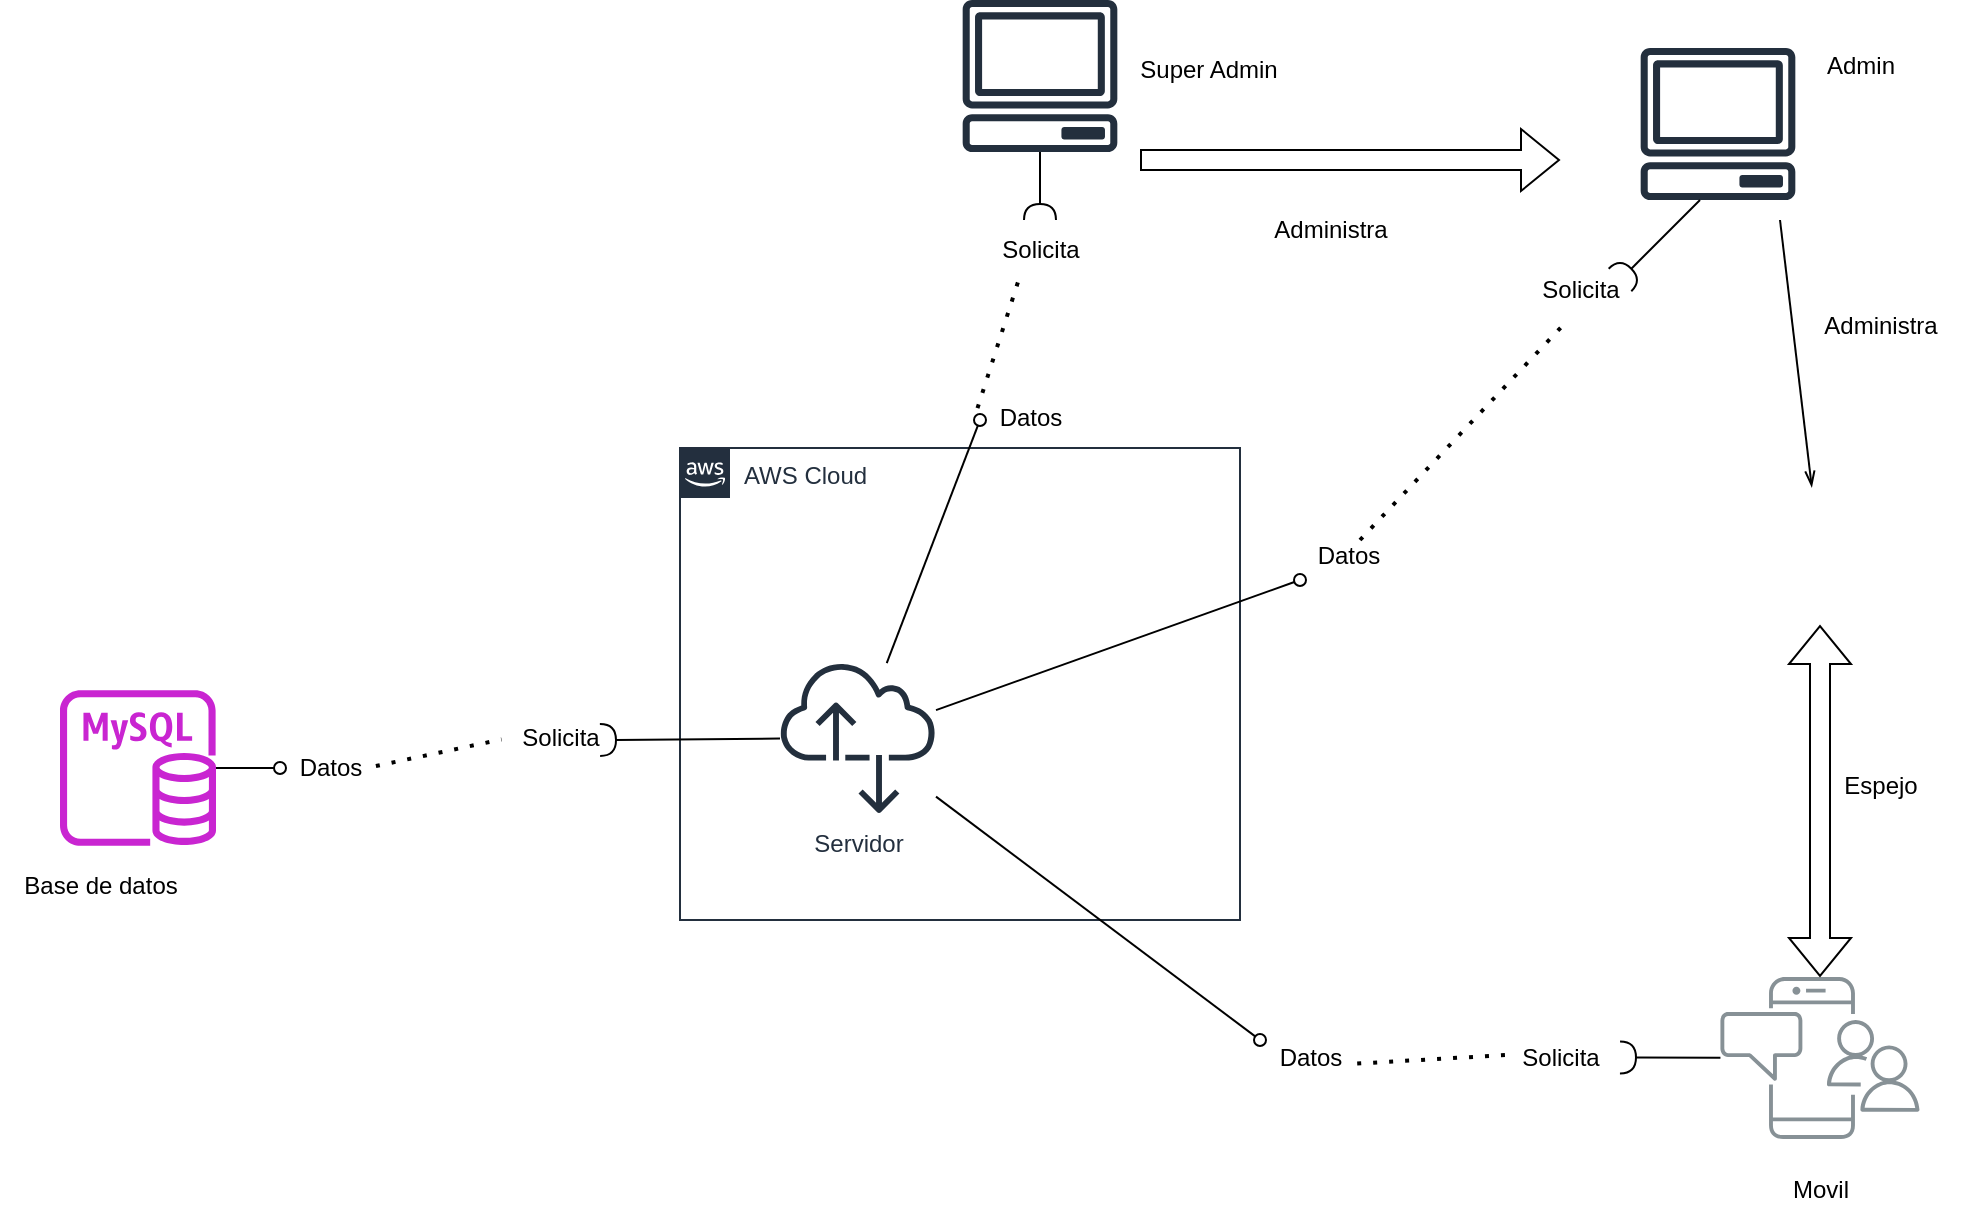 <mxfile version="26.0.11">
  <diagram id="Ht1M8jgEwFfnCIfOTk4-" name="Page-1">
    <mxGraphModel dx="1261" dy="704" grid="1" gridSize="10" guides="1" tooltips="1" connect="1" arrows="1" fold="1" page="1" pageScale="1" pageWidth="1169" pageHeight="827" math="0" shadow="0">
      <root>
        <mxCell id="0" />
        <mxCell id="1" parent="0" />
        <mxCell id="jbxkQKzQXlko77iiuVMP-1" value="" style="sketch=0;outlineConnect=0;fontColor=#232F3E;gradientColor=none;fillColor=#C925D1;strokeColor=none;dashed=0;verticalLabelPosition=bottom;verticalAlign=top;align=center;html=1;fontSize=12;fontStyle=0;aspect=fixed;pointerEvents=1;shape=mxgraph.aws4.rds_mysql_instance;" vertex="1" parent="1">
          <mxGeometry x="40" y="375" width="78" height="78" as="geometry" />
        </mxCell>
        <mxCell id="jbxkQKzQXlko77iiuVMP-6" value="AWS Cloud" style="points=[[0,0],[0.25,0],[0.5,0],[0.75,0],[1,0],[1,0.25],[1,0.5],[1,0.75],[1,1],[0.75,1],[0.5,1],[0.25,1],[0,1],[0,0.75],[0,0.5],[0,0.25]];outlineConnect=0;gradientColor=none;html=1;whiteSpace=wrap;fontSize=12;fontStyle=0;container=1;pointerEvents=0;collapsible=0;recursiveResize=0;shape=mxgraph.aws4.group;grIcon=mxgraph.aws4.group_aws_cloud_alt;strokeColor=#232F3E;fillColor=none;verticalAlign=top;align=left;spacingLeft=30;fontColor=#232F3E;dashed=0;" vertex="1" parent="1">
          <mxGeometry x="350" y="254" width="280" height="236" as="geometry" />
        </mxCell>
        <mxCell id="jbxkQKzQXlko77iiuVMP-16" value="" style="endArrow=none;html=1;rounded=0;startArrow=oval;startFill=0;" edge="1" parent="jbxkQKzQXlko77iiuVMP-6" target="jbxkQKzQXlko77iiuVMP-5">
          <mxGeometry width="50" height="50" relative="1" as="geometry">
            <mxPoint x="290" y="296" as="sourcePoint" />
            <mxPoint x="180" y="380" as="targetPoint" />
          </mxGeometry>
        </mxCell>
        <mxCell id="jbxkQKzQXlko77iiuVMP-5" value="Servidor" style="sketch=0;outlineConnect=0;fontColor=#232F3E;gradientColor=none;fillColor=#232F3D;strokeColor=none;dashed=0;verticalLabelPosition=bottom;verticalAlign=top;align=center;html=1;fontSize=12;fontStyle=0;aspect=fixed;pointerEvents=1;shape=mxgraph.aws4.internet_alt2;" vertex="1" parent="jbxkQKzQXlko77iiuVMP-6">
          <mxGeometry x="50" y="106" width="78" height="78" as="geometry" />
        </mxCell>
        <mxCell id="jbxkQKzQXlko77iiuVMP-25" value="" style="endArrow=none;html=1;rounded=0;startArrow=oval;startFill=0;" edge="1" parent="jbxkQKzQXlko77iiuVMP-6" target="jbxkQKzQXlko77iiuVMP-5">
          <mxGeometry width="50" height="50" relative="1" as="geometry">
            <mxPoint x="150" y="-14" as="sourcePoint" />
            <mxPoint x="140" y="-14" as="targetPoint" />
          </mxGeometry>
        </mxCell>
        <mxCell id="jbxkQKzQXlko77iiuVMP-7" value="" style="sketch=0;outlineConnect=0;fontColor=#232F3E;gradientColor=none;fillColor=#232F3D;strokeColor=none;dashed=0;verticalLabelPosition=bottom;verticalAlign=top;align=center;html=1;fontSize=12;fontStyle=0;aspect=fixed;pointerEvents=1;shape=mxgraph.aws4.client;" vertex="1" parent="1">
          <mxGeometry x="491" y="30" width="78" height="76" as="geometry" />
        </mxCell>
        <mxCell id="jbxkQKzQXlko77iiuVMP-8" value="" style="sketch=0;outlineConnect=0;gradientColor=none;fontColor=#545B64;strokeColor=none;fillColor=#879196;dashed=0;verticalLabelPosition=bottom;verticalAlign=top;align=center;html=1;fontSize=12;fontStyle=0;aspect=fixed;shape=mxgraph.aws4.illustration_notification;pointerEvents=1" vertex="1" parent="1">
          <mxGeometry x="870" y="518.5" width="100" height="81" as="geometry" />
        </mxCell>
        <mxCell id="jbxkQKzQXlko77iiuVMP-10" value="" style="endArrow=none;html=1;rounded=0;startArrow=halfCircle;startFill=0;" edge="1" parent="1" target="jbxkQKzQXlko77iiuVMP-5">
          <mxGeometry width="50" height="50" relative="1" as="geometry">
            <mxPoint x="310" y="400" as="sourcePoint" />
            <mxPoint x="240" y="370" as="targetPoint" />
          </mxGeometry>
        </mxCell>
        <mxCell id="jbxkQKzQXlko77iiuVMP-11" value="Solicita" style="text;html=1;align=center;verticalAlign=middle;resizable=0;points=[];autosize=1;strokeColor=none;fillColor=none;" vertex="1" parent="1">
          <mxGeometry x="260" y="384" width="60" height="30" as="geometry" />
        </mxCell>
        <mxCell id="jbxkQKzQXlko77iiuVMP-12" value="" style="endArrow=none;html=1;rounded=0;startArrow=oval;startFill=0;" edge="1" parent="1" target="jbxkQKzQXlko77iiuVMP-1">
          <mxGeometry width="50" height="50" relative="1" as="geometry">
            <mxPoint x="150" y="414" as="sourcePoint" />
            <mxPoint x="270" y="430" as="targetPoint" />
          </mxGeometry>
        </mxCell>
        <mxCell id="jbxkQKzQXlko77iiuVMP-13" value="Datos" style="text;html=1;align=center;verticalAlign=middle;resizable=0;points=[];autosize=1;strokeColor=none;fillColor=none;" vertex="1" parent="1">
          <mxGeometry x="150" y="399" width="50" height="30" as="geometry" />
        </mxCell>
        <mxCell id="jbxkQKzQXlko77iiuVMP-15" value="" style="endArrow=none;dashed=1;html=1;dashPattern=1 3;strokeWidth=2;rounded=0;exitX=0.959;exitY=0.467;exitDx=0;exitDy=0;exitPerimeter=0;entryX=0.013;entryY=0.524;entryDx=0;entryDy=0;entryPerimeter=0;" edge="1" parent="1" source="jbxkQKzQXlko77iiuVMP-13" target="jbxkQKzQXlko77iiuVMP-11">
          <mxGeometry width="50" height="50" relative="1" as="geometry">
            <mxPoint x="260" y="460" as="sourcePoint" />
            <mxPoint x="310" y="410" as="targetPoint" />
          </mxGeometry>
        </mxCell>
        <mxCell id="jbxkQKzQXlko77iiuVMP-17" value="Datos" style="text;html=1;align=center;verticalAlign=middle;resizable=0;points=[];autosize=1;strokeColor=none;fillColor=none;" vertex="1" parent="1">
          <mxGeometry x="640" y="544" width="50" height="30" as="geometry" />
        </mxCell>
        <mxCell id="jbxkQKzQXlko77iiuVMP-18" value="" style="endArrow=none;html=1;rounded=0;startArrow=halfCircle;startFill=0;" edge="1" parent="1" target="jbxkQKzQXlko77iiuVMP-8">
          <mxGeometry width="50" height="50" relative="1" as="geometry">
            <mxPoint x="820" y="558.71" as="sourcePoint" />
            <mxPoint x="830.215" y="558.795" as="targetPoint" />
          </mxGeometry>
        </mxCell>
        <mxCell id="jbxkQKzQXlko77iiuVMP-20" value="" style="endArrow=none;html=1;rounded=0;startArrow=halfCircle;startFill=0;" edge="1" parent="1">
          <mxGeometry width="50" height="50" relative="1" as="geometry">
            <mxPoint x="530" y="140" as="sourcePoint" />
            <mxPoint x="530" y="106" as="targetPoint" />
          </mxGeometry>
        </mxCell>
        <mxCell id="jbxkQKzQXlko77iiuVMP-21" value="Solicita" style="text;html=1;align=center;verticalAlign=middle;resizable=0;points=[];autosize=1;strokeColor=none;fillColor=none;" vertex="1" parent="1">
          <mxGeometry x="760" y="544" width="60" height="30" as="geometry" />
        </mxCell>
        <mxCell id="jbxkQKzQXlko77iiuVMP-22" value="" style="endArrow=none;dashed=1;html=1;dashPattern=1 3;strokeWidth=2;rounded=0;entryX=0.05;entryY=0.45;entryDx=0;entryDy=0;entryPerimeter=0;exitX=0.972;exitY=0.593;exitDx=0;exitDy=0;exitPerimeter=0;" edge="1" parent="1" source="jbxkQKzQXlko77iiuVMP-17" target="jbxkQKzQXlko77iiuVMP-21">
          <mxGeometry width="50" height="50" relative="1" as="geometry">
            <mxPoint x="610" y="430" as="sourcePoint" />
            <mxPoint x="660" y="380" as="targetPoint" />
          </mxGeometry>
        </mxCell>
        <mxCell id="jbxkQKzQXlko77iiuVMP-23" value="" style="shape=flexArrow;endArrow=classic;startArrow=classic;html=1;rounded=0;" edge="1" parent="1" source="jbxkQKzQXlko77iiuVMP-8">
          <mxGeometry width="100" height="100" relative="1" as="geometry">
            <mxPoint x="860" y="510" as="sourcePoint" />
            <mxPoint x="920" y="342.5" as="targetPoint" />
          </mxGeometry>
        </mxCell>
        <mxCell id="jbxkQKzQXlko77iiuVMP-24" value="Espejo" style="text;html=1;align=center;verticalAlign=middle;resizable=0;points=[];autosize=1;strokeColor=none;fillColor=none;" vertex="1" parent="1">
          <mxGeometry x="920" y="408" width="60" height="30" as="geometry" />
        </mxCell>
        <mxCell id="jbxkQKzQXlko77iiuVMP-27" value="Datos" style="text;html=1;align=center;verticalAlign=middle;resizable=0;points=[];autosize=1;strokeColor=none;fillColor=none;" vertex="1" parent="1">
          <mxGeometry x="500" y="224" width="50" height="30" as="geometry" />
        </mxCell>
        <mxCell id="jbxkQKzQXlko77iiuVMP-28" value="Solicita" style="text;html=1;align=center;verticalAlign=middle;resizable=0;points=[];autosize=1;strokeColor=none;fillColor=none;" vertex="1" parent="1">
          <mxGeometry x="500" y="140" width="60" height="30" as="geometry" />
        </mxCell>
        <mxCell id="jbxkQKzQXlko77iiuVMP-29" value="" style="endArrow=none;dashed=1;html=1;dashPattern=1 3;strokeWidth=2;rounded=0;entryX=0.327;entryY=0.969;entryDx=0;entryDy=0;entryPerimeter=0;exitX=-0.025;exitY=0.336;exitDx=0;exitDy=0;exitPerimeter=0;" edge="1" parent="1" source="jbxkQKzQXlko77iiuVMP-27" target="jbxkQKzQXlko77iiuVMP-28">
          <mxGeometry width="50" height="50" relative="1" as="geometry">
            <mxPoint x="390" y="260" as="sourcePoint" />
            <mxPoint x="440" y="210" as="targetPoint" />
          </mxGeometry>
        </mxCell>
        <mxCell id="jbxkQKzQXlko77iiuVMP-35" value="" style="shape=flexArrow;endArrow=classic;html=1;rounded=0;" edge="1" parent="1">
          <mxGeometry width="50" height="50" relative="1" as="geometry">
            <mxPoint x="580" y="110" as="sourcePoint" />
            <mxPoint x="790" y="110" as="targetPoint" />
          </mxGeometry>
        </mxCell>
        <mxCell id="jbxkQKzQXlko77iiuVMP-36" value="Administra" style="text;html=1;align=center;verticalAlign=middle;resizable=0;points=[];autosize=1;strokeColor=none;fillColor=none;" vertex="1" parent="1">
          <mxGeometry x="635" y="130" width="80" height="30" as="geometry" />
        </mxCell>
        <mxCell id="jbxkQKzQXlko77iiuVMP-38" value="Base de datos" style="text;html=1;align=center;verticalAlign=middle;resizable=0;points=[];autosize=1;strokeColor=none;fillColor=none;" vertex="1" parent="1">
          <mxGeometry x="10" y="458" width="100" height="30" as="geometry" />
        </mxCell>
        <mxCell id="jbxkQKzQXlko77iiuVMP-39" value="Movil" style="text;html=1;align=center;verticalAlign=middle;resizable=0;points=[];autosize=1;strokeColor=none;fillColor=none;" vertex="1" parent="1">
          <mxGeometry x="895" y="610" width="50" height="30" as="geometry" />
        </mxCell>
        <mxCell id="jbxkQKzQXlko77iiuVMP-41" value="Super Admin" style="text;html=1;align=center;verticalAlign=middle;resizable=0;points=[];autosize=1;strokeColor=none;fillColor=none;" vertex="1" parent="1">
          <mxGeometry x="569" y="50" width="90" height="30" as="geometry" />
        </mxCell>
        <mxCell id="jbxkQKzQXlko77iiuVMP-42" value="" style="sketch=0;outlineConnect=0;fontColor=#232F3E;gradientColor=none;fillColor=#232F3D;strokeColor=none;dashed=0;verticalLabelPosition=bottom;verticalAlign=top;align=center;html=1;fontSize=12;fontStyle=0;aspect=fixed;pointerEvents=1;shape=mxgraph.aws4.client;" vertex="1" parent="1">
          <mxGeometry x="830" y="54" width="78" height="76" as="geometry" />
        </mxCell>
        <mxCell id="jbxkQKzQXlko77iiuVMP-43" value="" style="endArrow=none;html=1;rounded=0;startArrow=oval;startFill=0;" edge="1" parent="1" target="jbxkQKzQXlko77iiuVMP-5">
          <mxGeometry width="50" height="50" relative="1" as="geometry">
            <mxPoint x="660" y="320" as="sourcePoint" />
            <mxPoint x="710" y="270" as="targetPoint" />
          </mxGeometry>
        </mxCell>
        <mxCell id="jbxkQKzQXlko77iiuVMP-44" value="Datos" style="text;html=1;align=center;verticalAlign=middle;resizable=0;points=[];autosize=1;strokeColor=none;fillColor=none;" vertex="1" parent="1">
          <mxGeometry x="659" y="293" width="50" height="30" as="geometry" />
        </mxCell>
        <mxCell id="jbxkQKzQXlko77iiuVMP-45" value="" style="endArrow=none;html=1;rounded=0;startArrow=halfCircle;startFill=0;" edge="1" parent="1">
          <mxGeometry width="50" height="50" relative="1" as="geometry">
            <mxPoint x="820" y="170" as="sourcePoint" />
            <mxPoint x="860" y="130" as="targetPoint" />
          </mxGeometry>
        </mxCell>
        <mxCell id="jbxkQKzQXlko77iiuVMP-46" value="Solicita" style="text;html=1;align=center;verticalAlign=middle;resizable=0;points=[];autosize=1;strokeColor=none;fillColor=none;" vertex="1" parent="1">
          <mxGeometry x="770" y="160" width="60" height="30" as="geometry" />
        </mxCell>
        <mxCell id="jbxkQKzQXlko77iiuVMP-47" value="" style="endArrow=none;dashed=1;html=1;dashPattern=1 3;strokeWidth=2;rounded=0;entryX=0.386;entryY=1.029;entryDx=0;entryDy=0;entryPerimeter=0;" edge="1" parent="1" target="jbxkQKzQXlko77iiuVMP-46">
          <mxGeometry width="50" height="50" relative="1" as="geometry">
            <mxPoint x="690" y="300" as="sourcePoint" />
            <mxPoint x="740" y="270" as="targetPoint" />
          </mxGeometry>
        </mxCell>
        <mxCell id="jbxkQKzQXlko77iiuVMP-48" value="" style="endArrow=none;html=1;rounded=0;startArrow=openThin;startFill=0;" edge="1" parent="1">
          <mxGeometry width="50" height="50" relative="1" as="geometry">
            <mxPoint x="915.893" y="273.5" as="sourcePoint" />
            <mxPoint x="900" y="140" as="targetPoint" />
          </mxGeometry>
        </mxCell>
        <mxCell id="jbxkQKzQXlko77iiuVMP-49" value="Administra" style="text;html=1;align=center;verticalAlign=middle;resizable=0;points=[];autosize=1;strokeColor=none;fillColor=none;" vertex="1" parent="1">
          <mxGeometry x="910" y="178" width="80" height="30" as="geometry" />
        </mxCell>
        <mxCell id="jbxkQKzQXlko77iiuVMP-50" value="Admin" style="text;html=1;align=center;verticalAlign=middle;resizable=0;points=[];autosize=1;strokeColor=none;fillColor=none;" vertex="1" parent="1">
          <mxGeometry x="910" y="48" width="60" height="30" as="geometry" />
        </mxCell>
      </root>
    </mxGraphModel>
  </diagram>
</mxfile>
